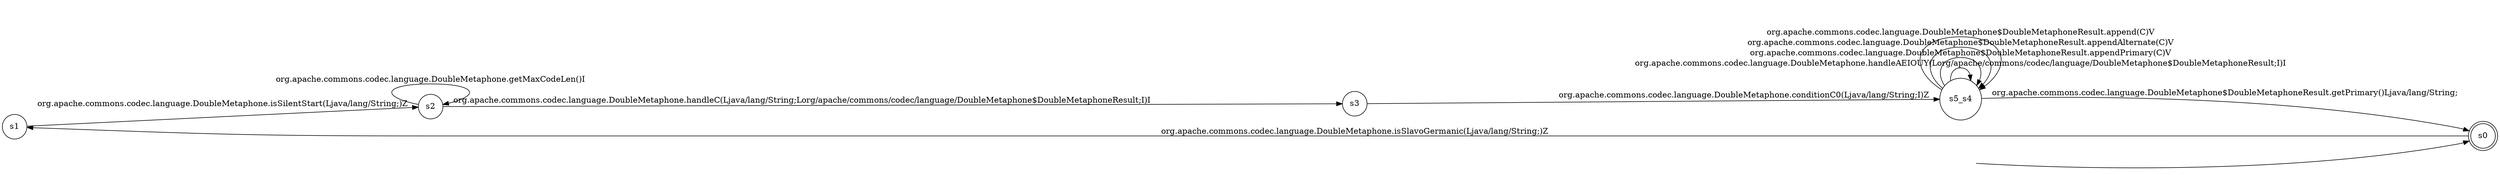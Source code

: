 digraph Automaton {
  rankdir = LR;
  0 [shape=circle,label="s1"];
  1 [shape=circle,label="s5_s4"];
  2 [shape=doublecircle,label="s0"];
  initial [shape=plaintext,label=""];
  initial -> 2
  3 [shape=circle,label="s3"];
  4 [shape=circle,label="s2"];
  2 -> 0 [label="org.apache.commons.codec.language.DoubleMetaphone.isSlavoGermanic(Ljava/lang/String;)Z"];
  4 -> 4 [label="org.apache.commons.codec.language.DoubleMetaphone.getMaxCodeLen()I"];
  1 -> 1 [label="org.apache.commons.codec.language.DoubleMetaphone.handleAEIOUY(Lorg/apache/commons/codec/language/DoubleMetaphone$DoubleMetaphoneResult;I)I"];
  4 -> 3 [label="org.apache.commons.codec.language.DoubleMetaphone.handleC(Ljava/lang/String;Lorg/apache/commons/codec/language/DoubleMetaphone$DoubleMetaphoneResult;I)I"];
  1 -> 1 [label="org.apache.commons.codec.language.DoubleMetaphone$DoubleMetaphoneResult.appendPrimary(C)V"];
  1 -> 1 [label="org.apache.commons.codec.language.DoubleMetaphone$DoubleMetaphoneResult.appendAlternate(C)V"];
  3 -> 1 [label="org.apache.commons.codec.language.DoubleMetaphone.conditionC0(Ljava/lang/String;I)Z"];
  1 -> 2 [label="org.apache.commons.codec.language.DoubleMetaphone$DoubleMetaphoneResult.getPrimary()Ljava/lang/String;"];
  0 -> 4 [label="org.apache.commons.codec.language.DoubleMetaphone.isSilentStart(Ljava/lang/String;)Z"];
  1 -> 1 [label="org.apache.commons.codec.language.DoubleMetaphone$DoubleMetaphoneResult.append(C)V"];
}
